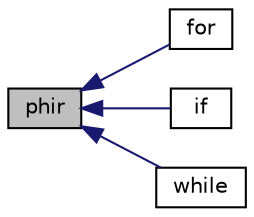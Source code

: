 digraph "phir"
{
  bgcolor="transparent";
  edge [fontname="Helvetica",fontsize="10",labelfontname="Helvetica",labelfontsize="10"];
  node [fontname="Helvetica",fontsize="10",shape=record];
  rankdir="LR";
  Node1 [label="phir",height=0.2,width=0.4,color="black", fillcolor="grey75", style="filled", fontcolor="black"];
  Node1 -> Node2 [dir="back",color="midnightblue",fontsize="10",style="solid",fontname="Helvetica"];
  Node2 [label="for",height=0.2,width=0.4,color="black",URL="$a00243.html#a256bb4b0eafe2a8b61eb583051796cf3"];
  Node1 -> Node3 [dir="back",color="midnightblue",fontsize="10",style="solid",fontname="Helvetica"];
  Node3 [label="if",height=0.2,width=0.4,color="black",URL="$a00243.html#aead5967e7eeda73764395a2ec0a08ec1"];
  Node1 -> Node4 [dir="back",color="midnightblue",fontsize="10",style="solid",fontname="Helvetica"];
  Node4 [label="while",height=0.2,width=0.4,color="black",URL="$a00585.html#a0b9d5d8b1ecc0bf63b4c35f41598a500"];
}
